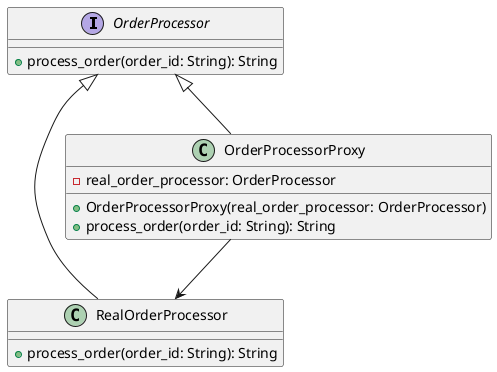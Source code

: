 @startuml
interface OrderProcessor {
    +process_order(order_id: String): String
}

class RealOrderProcessor {
    +process_order(order_id: String): String
}

class OrderProcessorProxy {
    -real_order_processor: OrderProcessor
    +OrderProcessorProxy(real_order_processor: OrderProcessor)
    +process_order(order_id: String): String
}

OrderProcessor <|-- RealOrderProcessor
OrderProcessor <|-- OrderProcessorProxy
OrderProcessorProxy --> RealOrderProcessor
@enduml